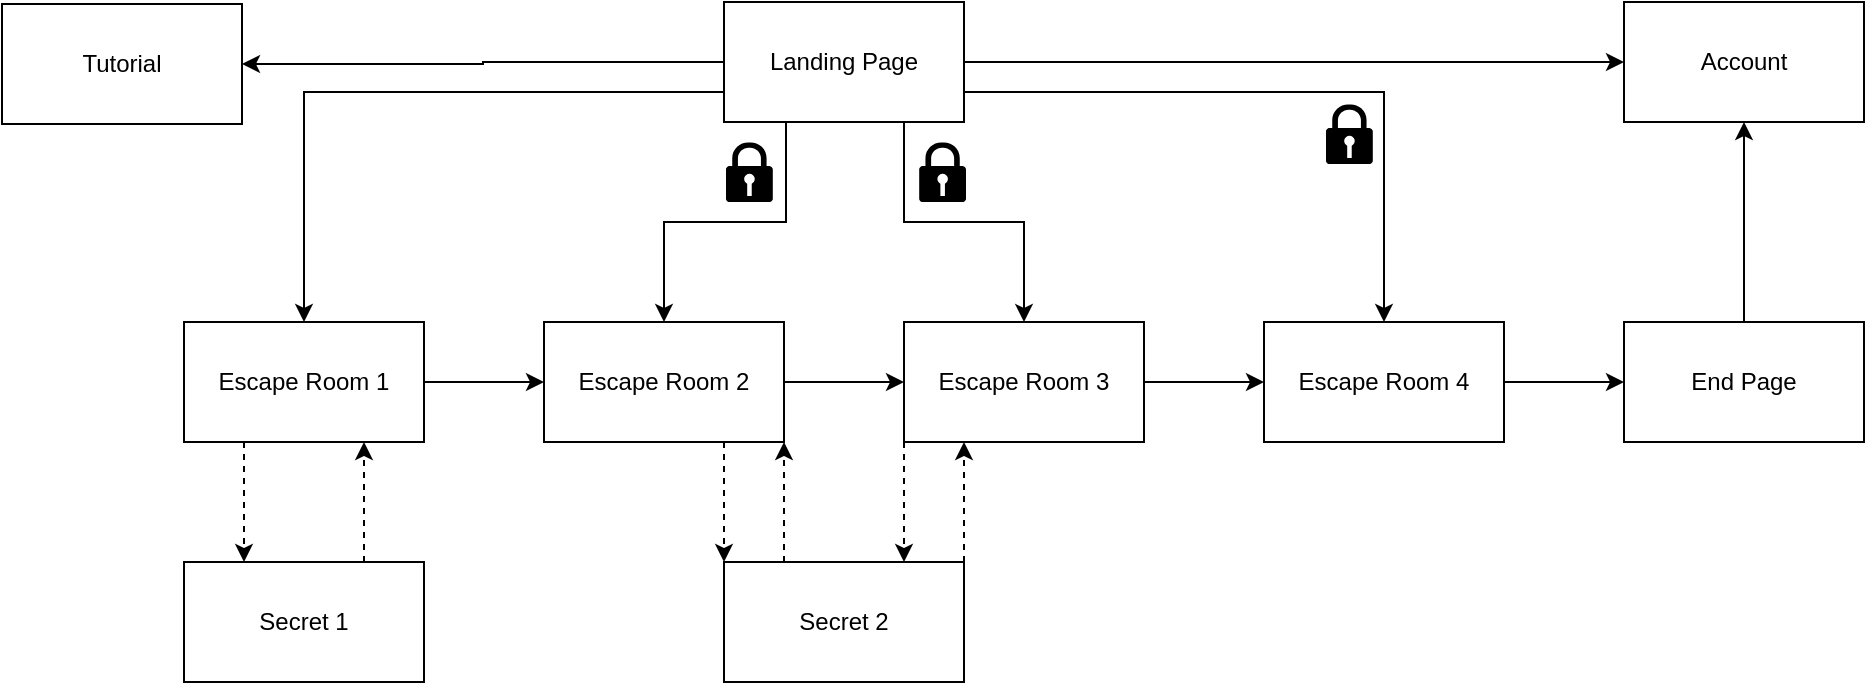 <mxfile version="26.1.0">
  <diagram name="Page-1" id="zQM7fFjyD7gGPSZoSqbW">
    <mxGraphModel grid="1" page="0" gridSize="10" guides="1" tooltips="1" connect="1" arrows="1" fold="1" pageScale="1" pageWidth="1920" pageHeight="1200" math="0" shadow="0">
      <root>
        <mxCell id="0" />
        <mxCell id="1" parent="0" />
        <mxCell id="XU9NWEopf3p2jTPXnawg-7" style="edgeStyle=orthogonalEdgeStyle;rounded=0;orthogonalLoop=1;jettySize=auto;html=1;exitX=0.25;exitY=1;exitDx=0;exitDy=0;entryX=0.5;entryY=0;entryDx=0;entryDy=0;" edge="1" parent="1" source="XU9NWEopf3p2jTPXnawg-1" target="XU9NWEopf3p2jTPXnawg-3">
          <mxGeometry relative="1" as="geometry">
            <Array as="points">
              <mxPoint x="471" y="202" />
              <mxPoint x="410" y="202" />
            </Array>
          </mxGeometry>
        </mxCell>
        <mxCell id="XU9NWEopf3p2jTPXnawg-8" style="edgeStyle=orthogonalEdgeStyle;rounded=0;orthogonalLoop=1;jettySize=auto;html=1;exitX=0;exitY=0.75;exitDx=0;exitDy=0;entryX=0.5;entryY=0;entryDx=0;entryDy=0;" edge="1" parent="1" source="XU9NWEopf3p2jTPXnawg-1" target="XU9NWEopf3p2jTPXnawg-2">
          <mxGeometry relative="1" as="geometry">
            <Array as="points">
              <mxPoint x="230" y="137" />
            </Array>
          </mxGeometry>
        </mxCell>
        <mxCell id="XU9NWEopf3p2jTPXnawg-9" style="edgeStyle=orthogonalEdgeStyle;rounded=0;orthogonalLoop=1;jettySize=auto;html=1;exitX=0.75;exitY=1;exitDx=0;exitDy=0;entryX=0.5;entryY=0;entryDx=0;entryDy=0;" edge="1" parent="1" source="XU9NWEopf3p2jTPXnawg-1" target="XU9NWEopf3p2jTPXnawg-4">
          <mxGeometry relative="1" as="geometry" />
        </mxCell>
        <mxCell id="XU9NWEopf3p2jTPXnawg-10" style="edgeStyle=orthogonalEdgeStyle;rounded=0;orthogonalLoop=1;jettySize=auto;html=1;exitX=1;exitY=0.75;exitDx=0;exitDy=0;entryX=0.5;entryY=0;entryDx=0;entryDy=0;" edge="1" parent="1" source="XU9NWEopf3p2jTPXnawg-1" target="XU9NWEopf3p2jTPXnawg-5">
          <mxGeometry relative="1" as="geometry" />
        </mxCell>
        <mxCell id="XU9NWEopf3p2jTPXnawg-34" style="edgeStyle=orthogonalEdgeStyle;rounded=0;orthogonalLoop=1;jettySize=auto;html=1;exitX=0;exitY=0.5;exitDx=0;exitDy=0;entryX=1;entryY=0.5;entryDx=0;entryDy=0;" edge="1" parent="1" source="XU9NWEopf3p2jTPXnawg-1" target="XU9NWEopf3p2jTPXnawg-33">
          <mxGeometry relative="1" as="geometry" />
        </mxCell>
        <mxCell id="XU9NWEopf3p2jTPXnawg-36" style="edgeStyle=orthogonalEdgeStyle;rounded=0;orthogonalLoop=1;jettySize=auto;html=1;exitX=1;exitY=0.5;exitDx=0;exitDy=0;entryX=0;entryY=0.5;entryDx=0;entryDy=0;" edge="1" parent="1" source="XU9NWEopf3p2jTPXnawg-1" target="XU9NWEopf3p2jTPXnawg-35">
          <mxGeometry relative="1" as="geometry" />
        </mxCell>
        <mxCell id="XU9NWEopf3p2jTPXnawg-1" value="Landing Page" style="rounded=0;whiteSpace=wrap;html=1;" vertex="1" parent="1">
          <mxGeometry x="440" y="92" width="120" height="60" as="geometry" />
        </mxCell>
        <mxCell id="XU9NWEopf3p2jTPXnawg-21" style="edgeStyle=orthogonalEdgeStyle;rounded=0;orthogonalLoop=1;jettySize=auto;html=1;exitX=1;exitY=0.5;exitDx=0;exitDy=0;entryX=0;entryY=0.5;entryDx=0;entryDy=0;" edge="1" parent="1" source="XU9NWEopf3p2jTPXnawg-2" target="XU9NWEopf3p2jTPXnawg-3">
          <mxGeometry relative="1" as="geometry" />
        </mxCell>
        <mxCell id="XU9NWEopf3p2jTPXnawg-25" style="edgeStyle=orthogonalEdgeStyle;rounded=0;orthogonalLoop=1;jettySize=auto;html=1;exitX=0.25;exitY=1;exitDx=0;exitDy=0;entryX=0.25;entryY=0;entryDx=0;entryDy=0;dashed=1;" edge="1" parent="1" source="XU9NWEopf3p2jTPXnawg-2" target="XU9NWEopf3p2jTPXnawg-24">
          <mxGeometry relative="1" as="geometry" />
        </mxCell>
        <mxCell id="XU9NWEopf3p2jTPXnawg-2" value="Escape Room 1" style="rounded=0;whiteSpace=wrap;html=1;" vertex="1" parent="1">
          <mxGeometry x="170" y="252" width="120" height="60" as="geometry" />
        </mxCell>
        <mxCell id="XU9NWEopf3p2jTPXnawg-22" style="edgeStyle=orthogonalEdgeStyle;rounded=0;orthogonalLoop=1;jettySize=auto;html=1;exitX=1;exitY=0.5;exitDx=0;exitDy=0;entryX=0;entryY=0.5;entryDx=0;entryDy=0;" edge="1" parent="1" source="XU9NWEopf3p2jTPXnawg-3" target="XU9NWEopf3p2jTPXnawg-4">
          <mxGeometry relative="1" as="geometry" />
        </mxCell>
        <mxCell id="XU9NWEopf3p2jTPXnawg-29" style="edgeStyle=orthogonalEdgeStyle;rounded=0;orthogonalLoop=1;jettySize=auto;html=1;exitX=0.75;exitY=1;exitDx=0;exitDy=0;entryX=0;entryY=0;entryDx=0;entryDy=0;dashed=1;" edge="1" parent="1" source="XU9NWEopf3p2jTPXnawg-3" target="XU9NWEopf3p2jTPXnawg-27">
          <mxGeometry relative="1" as="geometry" />
        </mxCell>
        <mxCell id="XU9NWEopf3p2jTPXnawg-3" value="Escape Room 2" style="rounded=0;whiteSpace=wrap;html=1;" vertex="1" parent="1">
          <mxGeometry x="350" y="252" width="120" height="60" as="geometry" />
        </mxCell>
        <mxCell id="XU9NWEopf3p2jTPXnawg-23" style="edgeStyle=orthogonalEdgeStyle;rounded=0;orthogonalLoop=1;jettySize=auto;html=1;exitX=1;exitY=0.5;exitDx=0;exitDy=0;entryX=0;entryY=0.5;entryDx=0;entryDy=0;" edge="1" parent="1" source="XU9NWEopf3p2jTPXnawg-4" target="XU9NWEopf3p2jTPXnawg-5">
          <mxGeometry relative="1" as="geometry" />
        </mxCell>
        <mxCell id="XU9NWEopf3p2jTPXnawg-31" style="edgeStyle=orthogonalEdgeStyle;rounded=0;orthogonalLoop=1;jettySize=auto;html=1;exitX=0;exitY=1;exitDx=0;exitDy=0;entryX=0.75;entryY=0;entryDx=0;entryDy=0;dashed=1;" edge="1" parent="1" source="XU9NWEopf3p2jTPXnawg-4" target="XU9NWEopf3p2jTPXnawg-27">
          <mxGeometry relative="1" as="geometry" />
        </mxCell>
        <mxCell id="XU9NWEopf3p2jTPXnawg-4" value="Escape Room 3" style="rounded=0;whiteSpace=wrap;html=1;" vertex="1" parent="1">
          <mxGeometry x="530" y="252" width="120" height="60" as="geometry" />
        </mxCell>
        <mxCell id="XU9NWEopf3p2jTPXnawg-39" style="edgeStyle=orthogonalEdgeStyle;rounded=0;orthogonalLoop=1;jettySize=auto;html=1;exitX=1;exitY=0.5;exitDx=0;exitDy=0;entryX=0;entryY=0.5;entryDx=0;entryDy=0;" edge="1" parent="1" source="XU9NWEopf3p2jTPXnawg-5" target="XU9NWEopf3p2jTPXnawg-38">
          <mxGeometry relative="1" as="geometry">
            <mxPoint x="800" y="370" as="targetPoint" />
          </mxGeometry>
        </mxCell>
        <mxCell id="XU9NWEopf3p2jTPXnawg-5" value="Escape Room 4" style="rounded=0;whiteSpace=wrap;html=1;" vertex="1" parent="1">
          <mxGeometry x="710" y="252" width="120" height="60" as="geometry" />
        </mxCell>
        <mxCell id="XU9NWEopf3p2jTPXnawg-16" value="" style="sketch=0;aspect=fixed;pointerEvents=1;shadow=0;dashed=0;html=1;strokeColor=none;labelPosition=center;verticalLabelPosition=bottom;verticalAlign=top;align=center;fillColor=#000000;shape=mxgraph.mscae.enterprise.lock" vertex="1" parent="1">
          <mxGeometry x="441" y="162" width="23.4" height="30" as="geometry" />
        </mxCell>
        <mxCell id="XU9NWEopf3p2jTPXnawg-17" value="" style="sketch=0;aspect=fixed;pointerEvents=1;shadow=0;dashed=0;html=1;strokeColor=none;labelPosition=center;verticalLabelPosition=bottom;verticalAlign=top;align=center;fillColor=#000000;shape=mxgraph.mscae.enterprise.lock" vertex="1" parent="1">
          <mxGeometry x="537.6" y="162" width="23.4" height="30" as="geometry" />
        </mxCell>
        <mxCell id="XU9NWEopf3p2jTPXnawg-19" value="" style="sketch=0;aspect=fixed;pointerEvents=1;shadow=0;dashed=0;html=1;strokeColor=none;labelPosition=center;verticalLabelPosition=bottom;verticalAlign=top;align=center;fillColor=#000000;shape=mxgraph.mscae.enterprise.lock" vertex="1" parent="1">
          <mxGeometry x="741" y="143" width="23.4" height="30" as="geometry" />
        </mxCell>
        <mxCell id="XU9NWEopf3p2jTPXnawg-26" style="edgeStyle=orthogonalEdgeStyle;rounded=0;orthogonalLoop=1;jettySize=auto;html=1;exitX=0.75;exitY=0;exitDx=0;exitDy=0;entryX=0.75;entryY=1;entryDx=0;entryDy=0;dashed=1;" edge="1" parent="1" source="XU9NWEopf3p2jTPXnawg-24" target="XU9NWEopf3p2jTPXnawg-2">
          <mxGeometry relative="1" as="geometry" />
        </mxCell>
        <mxCell id="XU9NWEopf3p2jTPXnawg-24" value="Secret 1" style="rounded=0;whiteSpace=wrap;html=1;" vertex="1" parent="1">
          <mxGeometry x="170" y="372" width="120" height="60" as="geometry" />
        </mxCell>
        <mxCell id="XU9NWEopf3p2jTPXnawg-30" style="edgeStyle=orthogonalEdgeStyle;rounded=0;orthogonalLoop=1;jettySize=auto;html=1;exitX=0.25;exitY=0;exitDx=0;exitDy=0;entryX=1;entryY=1;entryDx=0;entryDy=0;dashed=1;" edge="1" parent="1" source="XU9NWEopf3p2jTPXnawg-27" target="XU9NWEopf3p2jTPXnawg-3">
          <mxGeometry relative="1" as="geometry" />
        </mxCell>
        <mxCell id="XU9NWEopf3p2jTPXnawg-32" style="edgeStyle=orthogonalEdgeStyle;rounded=0;orthogonalLoop=1;jettySize=auto;html=1;exitX=1;exitY=0;exitDx=0;exitDy=0;entryX=0.25;entryY=1;entryDx=0;entryDy=0;dashed=1;" edge="1" parent="1" source="XU9NWEopf3p2jTPXnawg-27" target="XU9NWEopf3p2jTPXnawg-4">
          <mxGeometry relative="1" as="geometry" />
        </mxCell>
        <mxCell id="XU9NWEopf3p2jTPXnawg-27" value="Secret 2" style="rounded=0;whiteSpace=wrap;html=1;" vertex="1" parent="1">
          <mxGeometry x="440" y="372" width="120" height="60" as="geometry" />
        </mxCell>
        <mxCell id="XU9NWEopf3p2jTPXnawg-33" value="Tutorial" style="rounded=0;whiteSpace=wrap;html=1;" vertex="1" parent="1">
          <mxGeometry x="79" y="93" width="120" height="60" as="geometry" />
        </mxCell>
        <mxCell id="XU9NWEopf3p2jTPXnawg-35" value="Account" style="rounded=0;whiteSpace=wrap;html=1;" vertex="1" parent="1">
          <mxGeometry x="890" y="92" width="120" height="60" as="geometry" />
        </mxCell>
        <mxCell id="XU9NWEopf3p2jTPXnawg-40" style="edgeStyle=orthogonalEdgeStyle;rounded=0;orthogonalLoop=1;jettySize=auto;html=1;exitX=0.5;exitY=0;exitDx=0;exitDy=0;entryX=0.5;entryY=1;entryDx=0;entryDy=0;" edge="1" parent="1" source="XU9NWEopf3p2jTPXnawg-38" target="XU9NWEopf3p2jTPXnawg-35">
          <mxGeometry relative="1" as="geometry" />
        </mxCell>
        <mxCell id="XU9NWEopf3p2jTPXnawg-38" value="End Page" style="rounded=0;whiteSpace=wrap;html=1;" vertex="1" parent="1">
          <mxGeometry x="890" y="252" width="120" height="60" as="geometry" />
        </mxCell>
      </root>
    </mxGraphModel>
  </diagram>
</mxfile>
